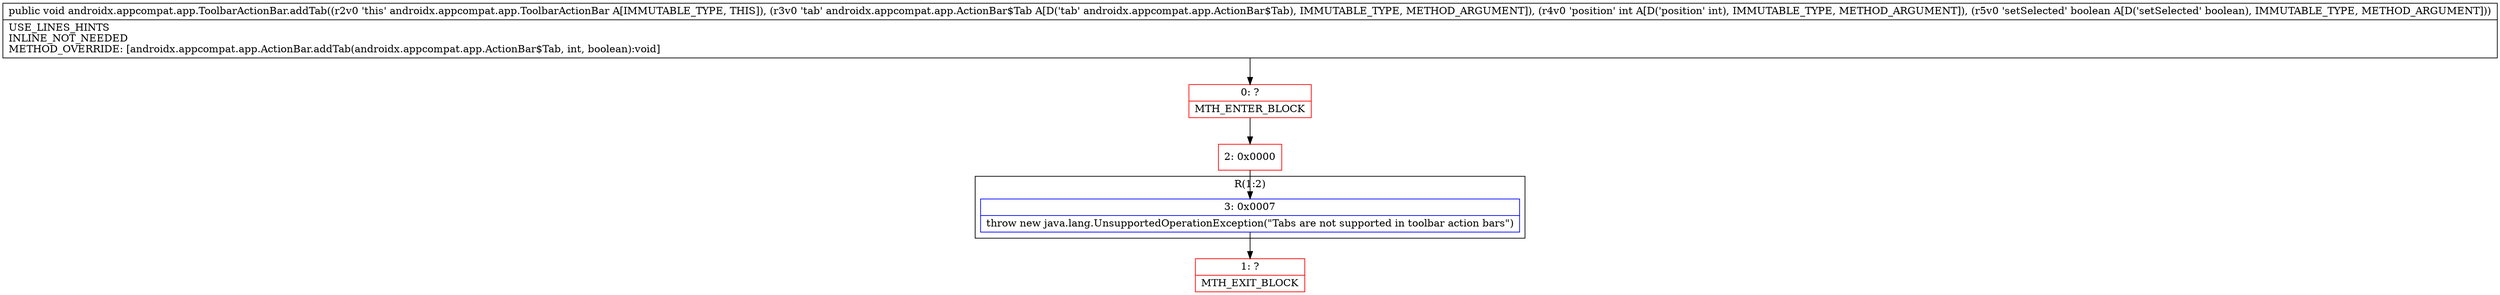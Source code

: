 digraph "CFG forandroidx.appcompat.app.ToolbarActionBar.addTab(Landroidx\/appcompat\/app\/ActionBar$Tab;IZ)V" {
subgraph cluster_Region_1710615661 {
label = "R(1:2)";
node [shape=record,color=blue];
Node_3 [shape=record,label="{3\:\ 0x0007|throw new java.lang.UnsupportedOperationException(\"Tabs are not supported in toolbar action bars\")\l}"];
}
Node_0 [shape=record,color=red,label="{0\:\ ?|MTH_ENTER_BLOCK\l}"];
Node_2 [shape=record,color=red,label="{2\:\ 0x0000}"];
Node_1 [shape=record,color=red,label="{1\:\ ?|MTH_EXIT_BLOCK\l}"];
MethodNode[shape=record,label="{public void androidx.appcompat.app.ToolbarActionBar.addTab((r2v0 'this' androidx.appcompat.app.ToolbarActionBar A[IMMUTABLE_TYPE, THIS]), (r3v0 'tab' androidx.appcompat.app.ActionBar$Tab A[D('tab' androidx.appcompat.app.ActionBar$Tab), IMMUTABLE_TYPE, METHOD_ARGUMENT]), (r4v0 'position' int A[D('position' int), IMMUTABLE_TYPE, METHOD_ARGUMENT]), (r5v0 'setSelected' boolean A[D('setSelected' boolean), IMMUTABLE_TYPE, METHOD_ARGUMENT]))  | USE_LINES_HINTS\lINLINE_NOT_NEEDED\lMETHOD_OVERRIDE: [androidx.appcompat.app.ActionBar.addTab(androidx.appcompat.app.ActionBar$Tab, int, boolean):void]\l}"];
MethodNode -> Node_0;Node_3 -> Node_1;
Node_0 -> Node_2;
Node_2 -> Node_3;
}

